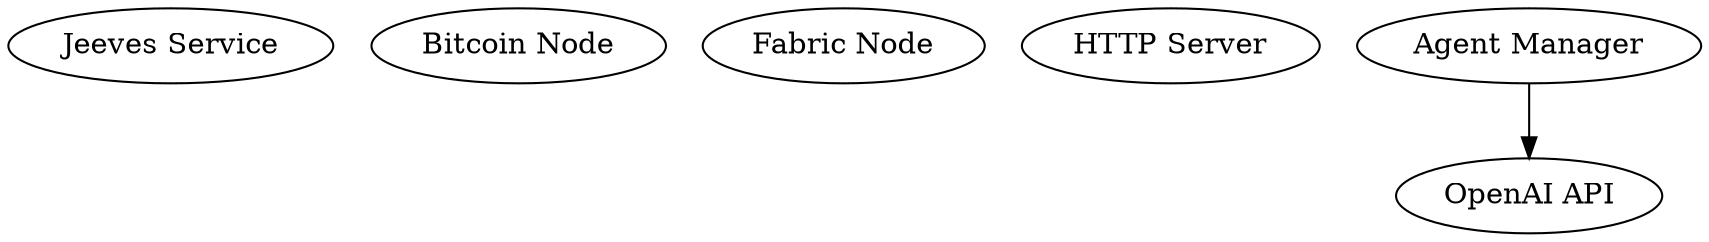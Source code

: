 digraph Architecture {
  "Jeeves Service"

  "Bitcoin Node"
  "Fabric Node"
  "HTTP Server"

  "Agent Manager" -> {
    "OpenAI API"
  }
}
